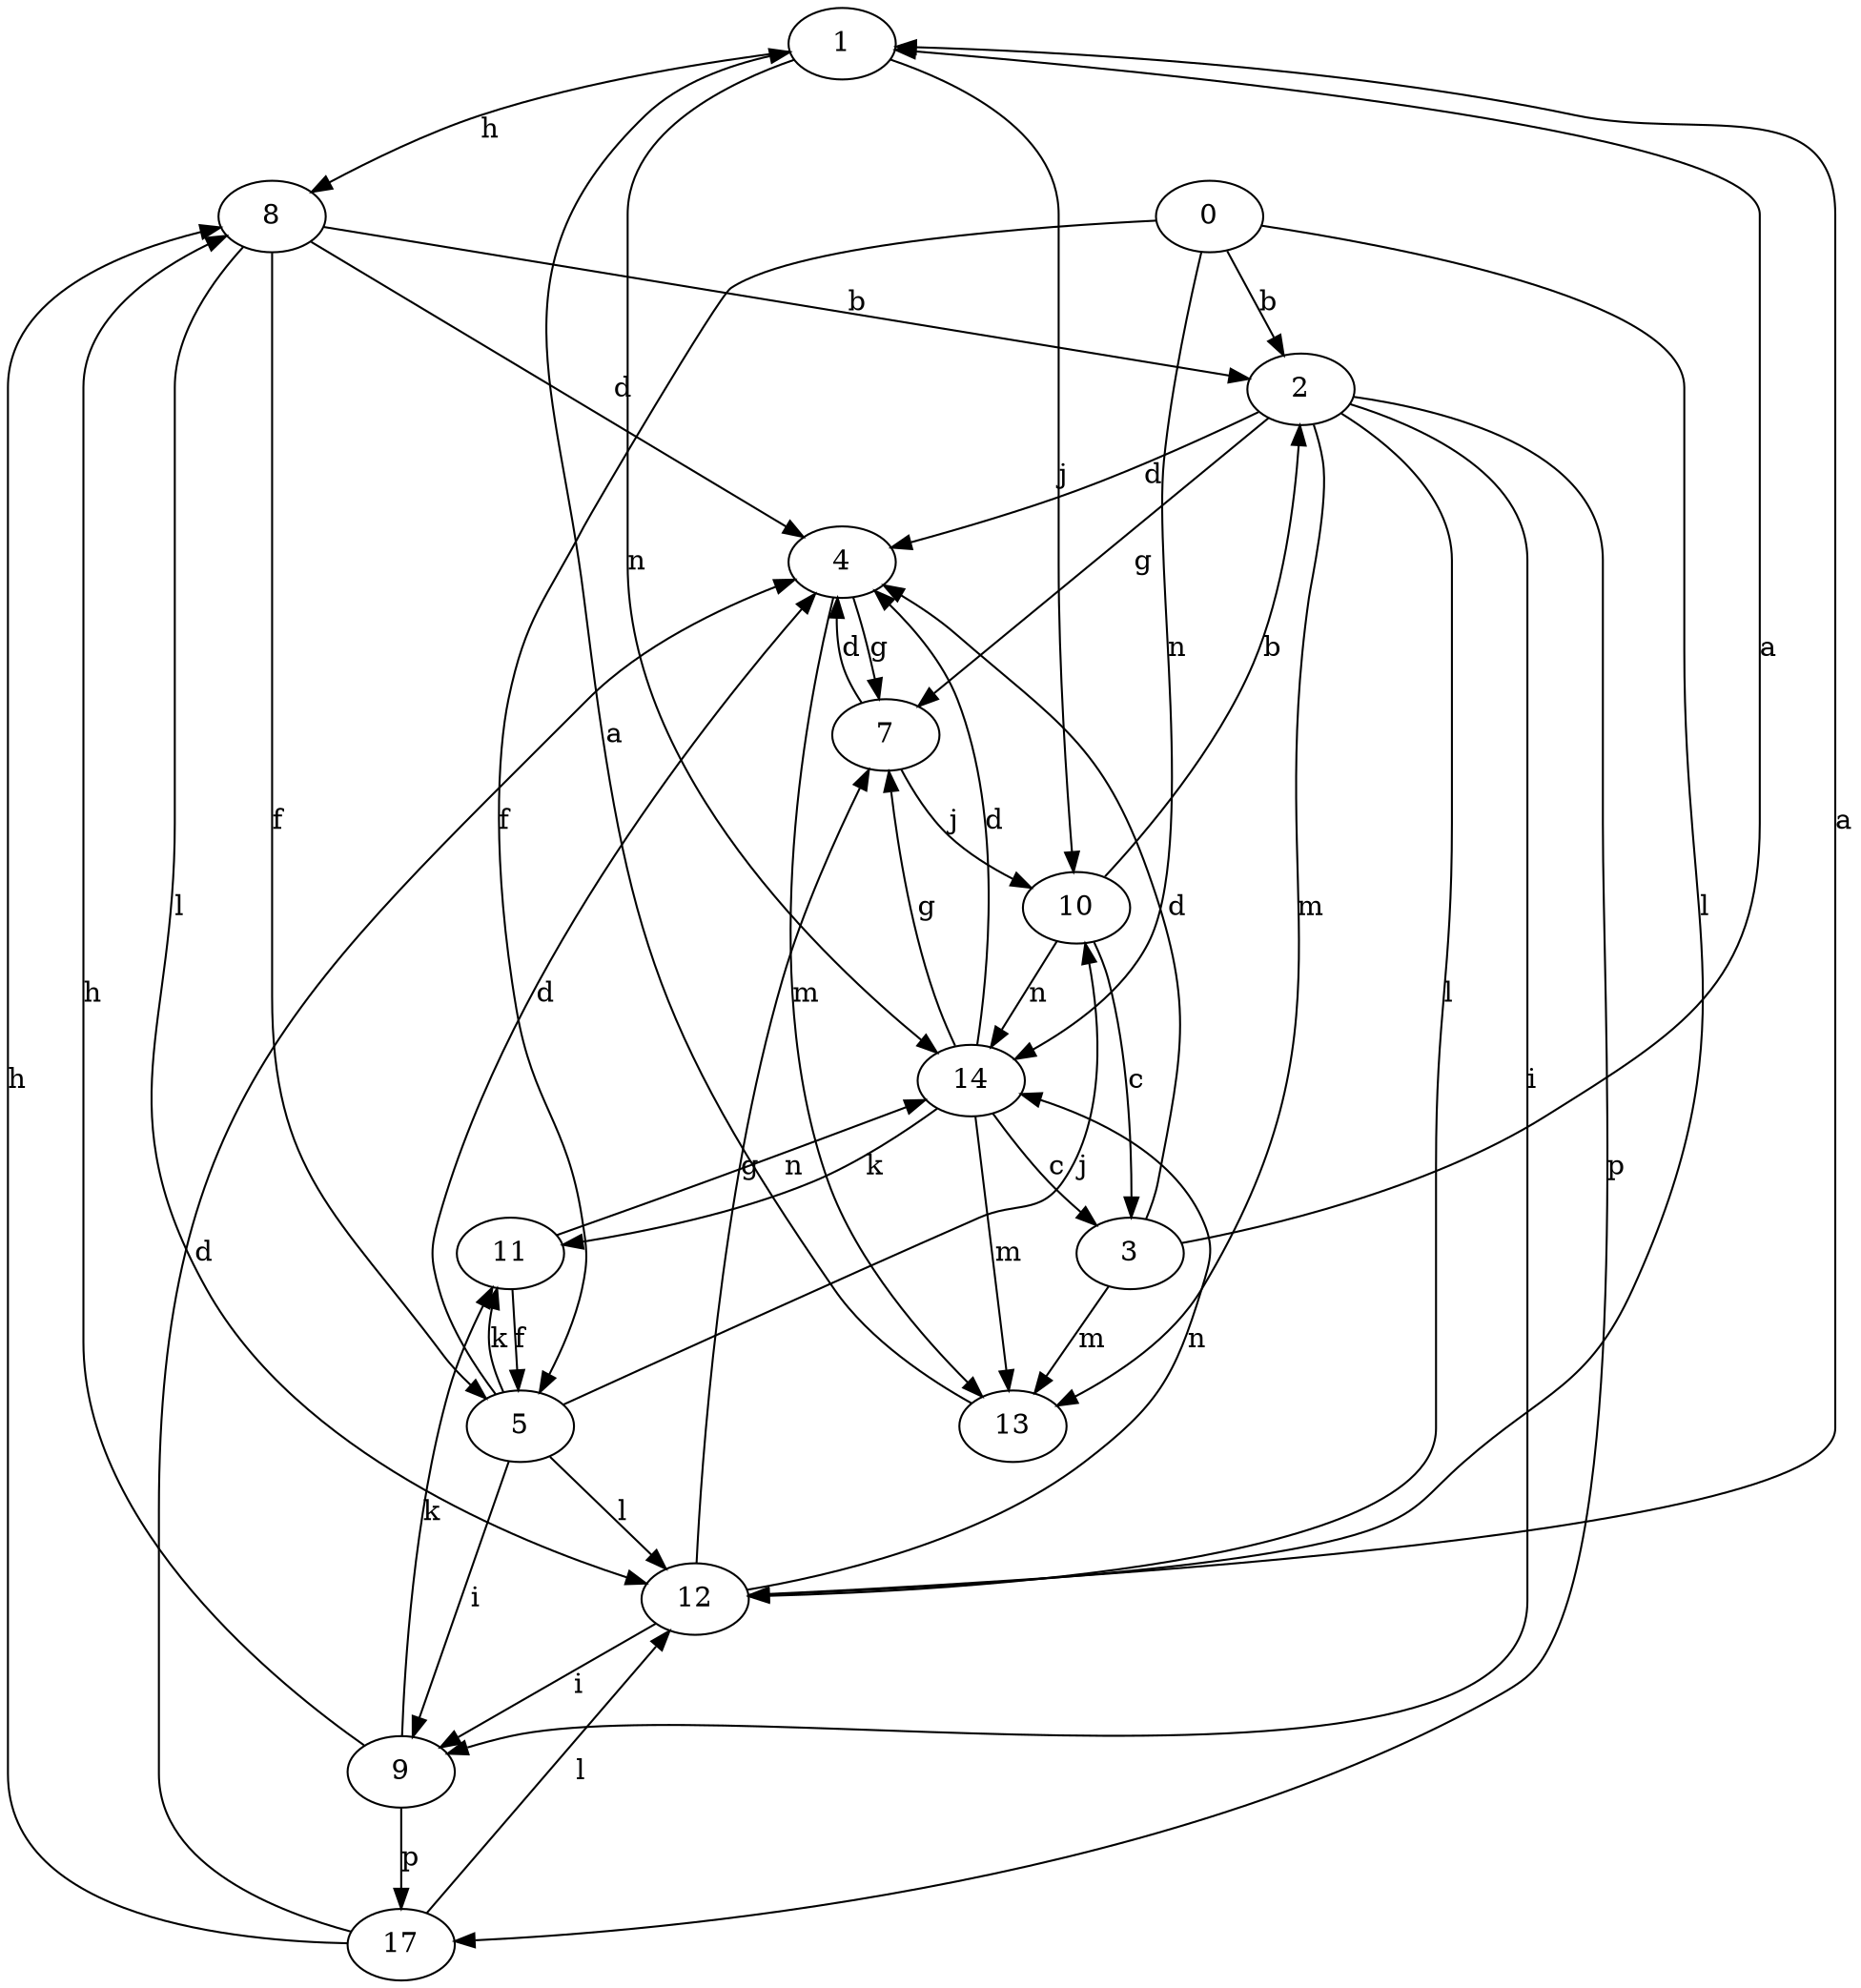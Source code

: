 strict digraph  {
1;
2;
3;
4;
5;
7;
8;
9;
10;
11;
12;
0;
13;
14;
17;
1 -> 8  [label=h];
1 -> 10  [label=j];
1 -> 14  [label=n];
2 -> 4  [label=d];
2 -> 7  [label=g];
2 -> 9  [label=i];
2 -> 12  [label=l];
2 -> 13  [label=m];
2 -> 17  [label=p];
3 -> 1  [label=a];
3 -> 4  [label=d];
3 -> 13  [label=m];
4 -> 7  [label=g];
4 -> 13  [label=m];
5 -> 4  [label=d];
5 -> 9  [label=i];
5 -> 10  [label=j];
5 -> 11  [label=k];
5 -> 12  [label=l];
7 -> 4  [label=d];
7 -> 10  [label=j];
8 -> 2  [label=b];
8 -> 4  [label=d];
8 -> 5  [label=f];
8 -> 12  [label=l];
9 -> 8  [label=h];
9 -> 11  [label=k];
9 -> 17  [label=p];
10 -> 2  [label=b];
10 -> 3  [label=c];
10 -> 14  [label=n];
11 -> 5  [label=f];
11 -> 14  [label=n];
12 -> 1  [label=a];
12 -> 7  [label=g];
12 -> 9  [label=i];
12 -> 14  [label=n];
0 -> 2  [label=b];
0 -> 5  [label=f];
0 -> 12  [label=l];
0 -> 14  [label=n];
13 -> 1  [label=a];
14 -> 3  [label=c];
14 -> 4  [label=d];
14 -> 7  [label=g];
14 -> 11  [label=k];
14 -> 13  [label=m];
17 -> 4  [label=d];
17 -> 8  [label=h];
17 -> 12  [label=l];
}
